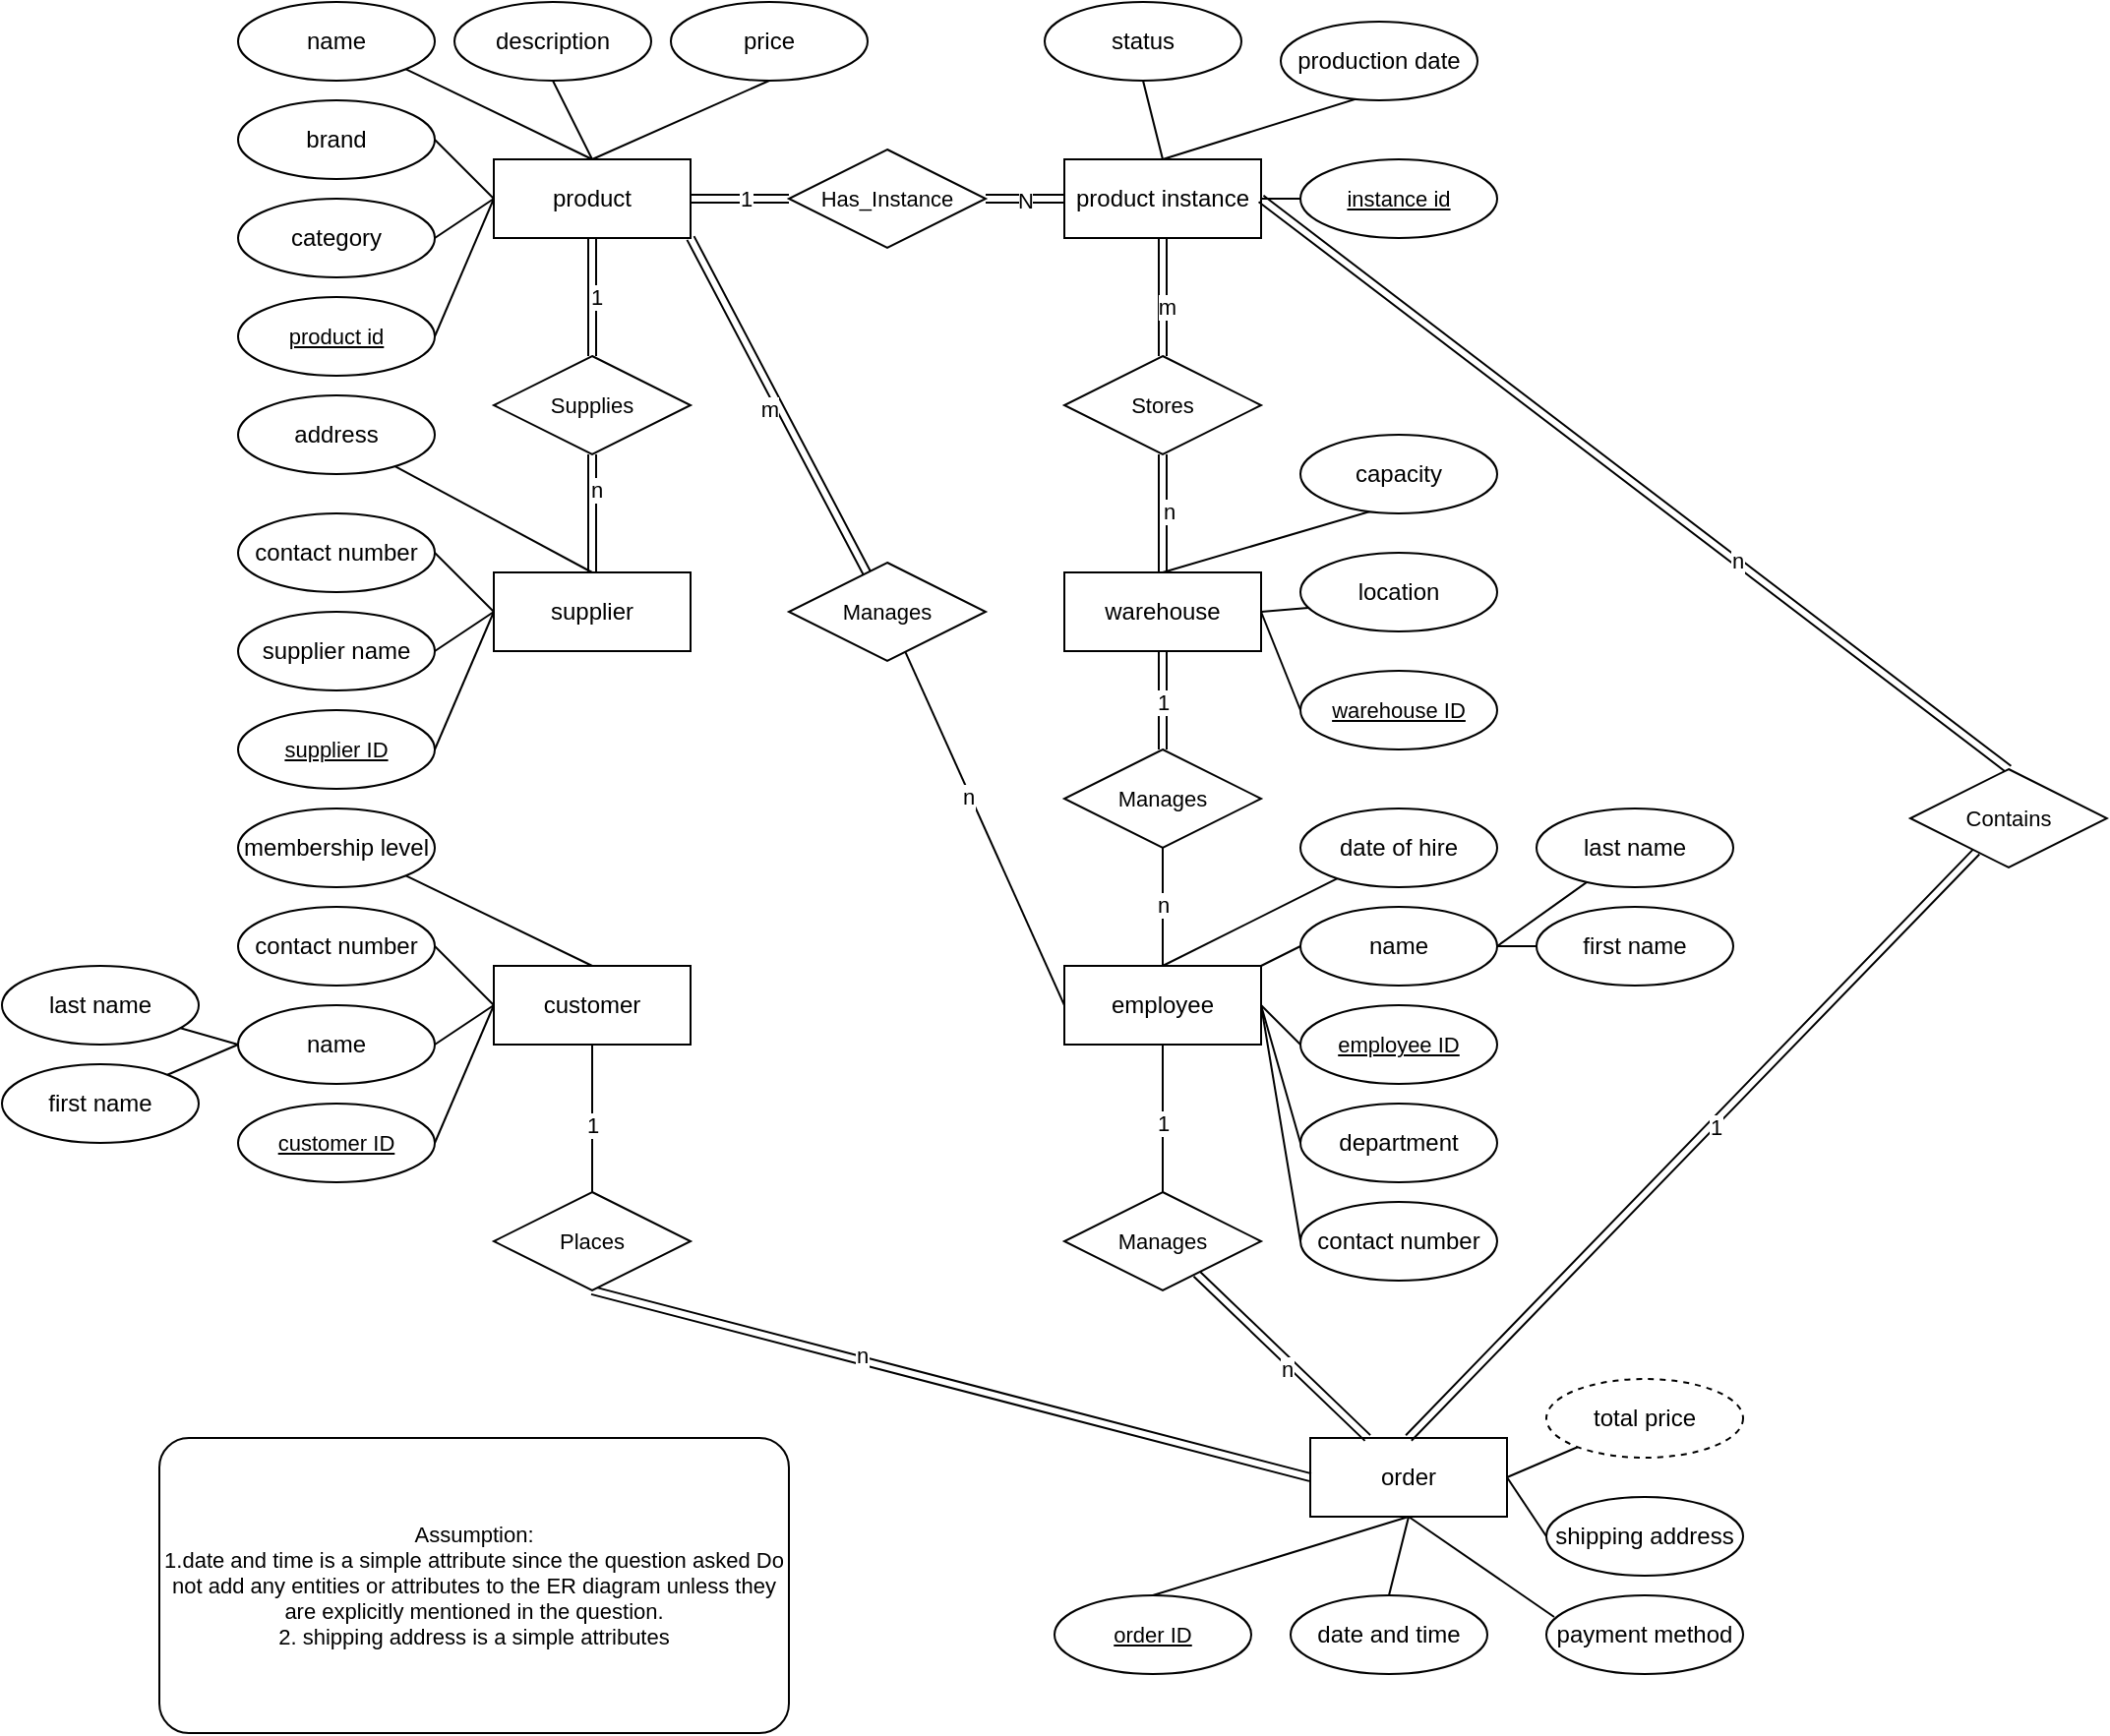 <mxfile version="24.4.13" type="github">
  <diagram id="R2lEEEUBdFMjLlhIrx00" name="Page-1">
    <mxGraphModel dx="1687" dy="962" grid="1" gridSize="10" guides="1" tooltips="1" connect="1" arrows="1" fold="1" page="1" pageScale="1" pageWidth="850" pageHeight="1100" math="0" shadow="0" extFonts="Permanent Marker^https://fonts.googleapis.com/css?family=Permanent+Marker">
      <root>
        <mxCell id="0" />
        <mxCell id="1" parent="0" />
        <mxCell id="vBF5v3Q-Qyy129h_z25D-1" value="product" style="whiteSpace=wrap;html=1;align=center;" vertex="1" parent="1">
          <mxGeometry x="530" y="120" width="100" height="40" as="geometry" />
        </mxCell>
        <mxCell id="vBF5v3Q-Qyy129h_z25D-10" style="rounded=0;orthogonalLoop=1;jettySize=auto;html=1;exitX=1;exitY=1;exitDx=0;exitDy=0;entryX=0.5;entryY=0;entryDx=0;entryDy=0;strokeColor=default;align=center;verticalAlign=middle;fontFamily=Helvetica;fontSize=11;fontColor=default;labelBackgroundColor=default;endArrow=none;endFill=0;jumpStyle=none;" edge="1" parent="1" source="vBF5v3Q-Qyy129h_z25D-2" target="vBF5v3Q-Qyy129h_z25D-1">
          <mxGeometry relative="1" as="geometry" />
        </mxCell>
        <mxCell id="vBF5v3Q-Qyy129h_z25D-2" value="name" style="ellipse;whiteSpace=wrap;html=1;align=center;" vertex="1" parent="1">
          <mxGeometry x="400" y="40" width="100" height="40" as="geometry" />
        </mxCell>
        <mxCell id="vBF5v3Q-Qyy129h_z25D-11" style="edgeStyle=none;rounded=0;jumpStyle=none;orthogonalLoop=1;jettySize=auto;html=1;exitX=0.5;exitY=1;exitDx=0;exitDy=0;entryX=0.5;entryY=0;entryDx=0;entryDy=0;strokeColor=default;align=center;verticalAlign=middle;fontFamily=Helvetica;fontSize=11;fontColor=default;labelBackgroundColor=default;endArrow=none;endFill=0;" edge="1" parent="1" source="vBF5v3Q-Qyy129h_z25D-3" target="vBF5v3Q-Qyy129h_z25D-1">
          <mxGeometry relative="1" as="geometry" />
        </mxCell>
        <mxCell id="vBF5v3Q-Qyy129h_z25D-3" value="description" style="ellipse;whiteSpace=wrap;html=1;align=center;" vertex="1" parent="1">
          <mxGeometry x="510" y="40" width="100" height="40" as="geometry" />
        </mxCell>
        <mxCell id="vBF5v3Q-Qyy129h_z25D-12" style="edgeStyle=none;rounded=0;jumpStyle=none;orthogonalLoop=1;jettySize=auto;html=1;exitX=0.5;exitY=1;exitDx=0;exitDy=0;strokeColor=default;align=center;verticalAlign=middle;fontFamily=Helvetica;fontSize=11;fontColor=default;labelBackgroundColor=default;endArrow=none;endFill=0;" edge="1" parent="1" source="vBF5v3Q-Qyy129h_z25D-4">
          <mxGeometry relative="1" as="geometry">
            <mxPoint x="580" y="120" as="targetPoint" />
          </mxGeometry>
        </mxCell>
        <mxCell id="vBF5v3Q-Qyy129h_z25D-4" value="price" style="ellipse;whiteSpace=wrap;html=1;align=center;" vertex="1" parent="1">
          <mxGeometry x="620" y="40" width="100" height="40" as="geometry" />
        </mxCell>
        <mxCell id="vBF5v3Q-Qyy129h_z25D-13" style="edgeStyle=none;rounded=0;jumpStyle=none;orthogonalLoop=1;jettySize=auto;html=1;exitX=1;exitY=0.5;exitDx=0;exitDy=0;entryX=0;entryY=0.5;entryDx=0;entryDy=0;strokeColor=default;align=center;verticalAlign=middle;fontFamily=Helvetica;fontSize=11;fontColor=default;labelBackgroundColor=default;endArrow=none;endFill=0;" edge="1" parent="1" source="vBF5v3Q-Qyy129h_z25D-5" target="vBF5v3Q-Qyy129h_z25D-1">
          <mxGeometry relative="1" as="geometry" />
        </mxCell>
        <mxCell id="vBF5v3Q-Qyy129h_z25D-5" value="brand" style="ellipse;whiteSpace=wrap;html=1;align=center;" vertex="1" parent="1">
          <mxGeometry x="400" y="90" width="100" height="40" as="geometry" />
        </mxCell>
        <mxCell id="vBF5v3Q-Qyy129h_z25D-14" style="edgeStyle=none;rounded=0;jumpStyle=none;orthogonalLoop=1;jettySize=auto;html=1;exitX=1;exitY=0.5;exitDx=0;exitDy=0;strokeColor=default;align=center;verticalAlign=middle;fontFamily=Helvetica;fontSize=11;fontColor=default;labelBackgroundColor=default;endArrow=none;endFill=0;" edge="1" parent="1" source="vBF5v3Q-Qyy129h_z25D-6">
          <mxGeometry relative="1" as="geometry">
            <mxPoint x="530" y="140" as="targetPoint" />
          </mxGeometry>
        </mxCell>
        <mxCell id="vBF5v3Q-Qyy129h_z25D-6" value="category" style="ellipse;whiteSpace=wrap;html=1;align=center;" vertex="1" parent="1">
          <mxGeometry x="400" y="140" width="100" height="40" as="geometry" />
        </mxCell>
        <mxCell id="vBF5v3Q-Qyy129h_z25D-15" style="edgeStyle=none;rounded=0;jumpStyle=none;orthogonalLoop=1;jettySize=auto;html=1;exitX=1;exitY=0.5;exitDx=0;exitDy=0;strokeColor=default;align=center;verticalAlign=middle;fontFamily=Helvetica;fontSize=11;fontColor=default;labelBackgroundColor=default;endArrow=none;endFill=0;" edge="1" parent="1" source="vBF5v3Q-Qyy129h_z25D-9">
          <mxGeometry relative="1" as="geometry">
            <mxPoint x="530" y="140" as="targetPoint" />
          </mxGeometry>
        </mxCell>
        <mxCell id="vBF5v3Q-Qyy129h_z25D-9" value="product id" style="ellipse;whiteSpace=wrap;html=1;align=center;fontStyle=4;fontFamily=Helvetica;fontSize=11;fontColor=default;labelBackgroundColor=default;" vertex="1" parent="1">
          <mxGeometry x="400" y="190" width="100" height="40" as="geometry" />
        </mxCell>
        <mxCell id="vBF5v3Q-Qyy129h_z25D-16" value="product instance" style="whiteSpace=wrap;html=1;align=center;" vertex="1" parent="1">
          <mxGeometry x="820" y="120" width="100" height="40" as="geometry" />
        </mxCell>
        <mxCell id="vBF5v3Q-Qyy129h_z25D-23" style="edgeStyle=none;rounded=0;jumpStyle=none;orthogonalLoop=1;jettySize=auto;html=1;exitX=0.5;exitY=1;exitDx=0;exitDy=0;entryX=0.5;entryY=0;entryDx=0;entryDy=0;strokeColor=default;align=center;verticalAlign=middle;fontFamily=Helvetica;fontSize=11;fontColor=default;labelBackgroundColor=default;endArrow=none;endFill=0;" edge="1" parent="1" source="vBF5v3Q-Qyy129h_z25D-24" target="vBF5v3Q-Qyy129h_z25D-16">
          <mxGeometry relative="1" as="geometry" />
        </mxCell>
        <mxCell id="vBF5v3Q-Qyy129h_z25D-24" value="status" style="ellipse;whiteSpace=wrap;html=1;align=center;" vertex="1" parent="1">
          <mxGeometry x="810" y="40" width="100" height="40" as="geometry" />
        </mxCell>
        <mxCell id="vBF5v3Q-Qyy129h_z25D-25" style="edgeStyle=none;rounded=0;jumpStyle=none;orthogonalLoop=1;jettySize=auto;html=1;exitX=1;exitY=0.5;exitDx=0;exitDy=0;strokeColor=default;align=center;verticalAlign=middle;fontFamily=Helvetica;fontSize=11;fontColor=default;labelBackgroundColor=default;endArrow=none;endFill=0;entryX=0.5;entryY=0;entryDx=0;entryDy=0;" edge="1" parent="1" source="vBF5v3Q-Qyy129h_z25D-26" target="vBF5v3Q-Qyy129h_z25D-16">
          <mxGeometry relative="1" as="geometry">
            <mxPoint x="790" y="100" as="targetPoint" />
          </mxGeometry>
        </mxCell>
        <mxCell id="vBF5v3Q-Qyy129h_z25D-26" value="production date" style="ellipse;whiteSpace=wrap;html=1;align=center;" vertex="1" parent="1">
          <mxGeometry x="930" y="50" width="100" height="40" as="geometry" />
        </mxCell>
        <mxCell id="vBF5v3Q-Qyy129h_z25D-27" style="edgeStyle=none;rounded=0;jumpStyle=none;orthogonalLoop=1;jettySize=auto;html=1;exitX=0;exitY=0.5;exitDx=0;exitDy=0;strokeColor=default;align=center;verticalAlign=middle;fontFamily=Helvetica;fontSize=11;fontColor=default;labelBackgroundColor=default;endArrow=none;endFill=0;entryX=1;entryY=0.5;entryDx=0;entryDy=0;" edge="1" parent="1" source="vBF5v3Q-Qyy129h_z25D-28" target="vBF5v3Q-Qyy129h_z25D-16">
          <mxGeometry relative="1" as="geometry">
            <mxPoint x="840" y="220" as="targetPoint" />
          </mxGeometry>
        </mxCell>
        <mxCell id="vBF5v3Q-Qyy129h_z25D-28" value="instance id" style="ellipse;whiteSpace=wrap;html=1;align=center;fontStyle=4;fontFamily=Helvetica;fontSize=11;fontColor=default;labelBackgroundColor=default;" vertex="1" parent="1">
          <mxGeometry x="940" y="120" width="100" height="40" as="geometry" />
        </mxCell>
        <mxCell id="vBF5v3Q-Qyy129h_z25D-29" value="warehouse" style="whiteSpace=wrap;html=1;align=center;" vertex="1" parent="1">
          <mxGeometry x="820" y="330" width="100" height="40" as="geometry" />
        </mxCell>
        <mxCell id="vBF5v3Q-Qyy129h_z25D-30" style="edgeStyle=none;rounded=0;jumpStyle=none;orthogonalLoop=1;jettySize=auto;html=1;exitX=1;exitY=0.5;exitDx=0;exitDy=0;entryX=0.5;entryY=0;entryDx=0;entryDy=0;strokeColor=default;align=center;verticalAlign=middle;fontFamily=Helvetica;fontSize=11;fontColor=default;labelBackgroundColor=default;endArrow=none;endFill=0;" edge="1" parent="1" source="vBF5v3Q-Qyy129h_z25D-31" target="vBF5v3Q-Qyy129h_z25D-29">
          <mxGeometry relative="1" as="geometry" />
        </mxCell>
        <mxCell id="vBF5v3Q-Qyy129h_z25D-31" value="capacity" style="ellipse;whiteSpace=wrap;html=1;align=center;" vertex="1" parent="1">
          <mxGeometry x="940" y="260" width="100" height="40" as="geometry" />
        </mxCell>
        <mxCell id="vBF5v3Q-Qyy129h_z25D-32" style="edgeStyle=none;rounded=0;jumpStyle=none;orthogonalLoop=1;jettySize=auto;html=1;exitX=1;exitY=0.5;exitDx=0;exitDy=0;strokeColor=default;align=center;verticalAlign=middle;fontFamily=Helvetica;fontSize=11;fontColor=default;labelBackgroundColor=default;endArrow=none;endFill=0;entryX=1;entryY=0.5;entryDx=0;entryDy=0;" edge="1" parent="1" source="vBF5v3Q-Qyy129h_z25D-33" target="vBF5v3Q-Qyy129h_z25D-29">
          <mxGeometry relative="1" as="geometry">
            <mxPoint x="820" y="330" as="targetPoint" />
          </mxGeometry>
        </mxCell>
        <mxCell id="vBF5v3Q-Qyy129h_z25D-33" value="location" style="ellipse;whiteSpace=wrap;html=1;align=center;" vertex="1" parent="1">
          <mxGeometry x="940" y="320" width="100" height="40" as="geometry" />
        </mxCell>
        <mxCell id="vBF5v3Q-Qyy129h_z25D-34" style="edgeStyle=none;rounded=0;jumpStyle=none;orthogonalLoop=1;jettySize=auto;html=1;exitX=0;exitY=0.5;exitDx=0;exitDy=0;strokeColor=default;align=center;verticalAlign=middle;fontFamily=Helvetica;fontSize=11;fontColor=default;labelBackgroundColor=default;endArrow=none;endFill=0;entryX=1;entryY=0.5;entryDx=0;entryDy=0;" edge="1" parent="1" source="vBF5v3Q-Qyy129h_z25D-35" target="vBF5v3Q-Qyy129h_z25D-29">
          <mxGeometry relative="1" as="geometry">
            <mxPoint x="820" y="330" as="targetPoint" />
          </mxGeometry>
        </mxCell>
        <mxCell id="vBF5v3Q-Qyy129h_z25D-35" value="warehouse ID" style="ellipse;whiteSpace=wrap;html=1;align=center;fontStyle=4;fontFamily=Helvetica;fontSize=11;fontColor=default;labelBackgroundColor=default;" vertex="1" parent="1">
          <mxGeometry x="940" y="380" width="100" height="40" as="geometry" />
        </mxCell>
        <mxCell id="vBF5v3Q-Qyy129h_z25D-36" value="supplier" style="whiteSpace=wrap;html=1;align=center;" vertex="1" parent="1">
          <mxGeometry x="530" y="330" width="100" height="40" as="geometry" />
        </mxCell>
        <mxCell id="vBF5v3Q-Qyy129h_z25D-37" style="edgeStyle=none;rounded=0;jumpStyle=none;orthogonalLoop=1;jettySize=auto;html=1;exitX=1;exitY=0.5;exitDx=0;exitDy=0;entryX=0;entryY=0.5;entryDx=0;entryDy=0;strokeColor=default;align=center;verticalAlign=middle;fontFamily=Helvetica;fontSize=11;fontColor=default;labelBackgroundColor=default;endArrow=none;endFill=0;" edge="1" parent="1" source="vBF5v3Q-Qyy129h_z25D-38" target="vBF5v3Q-Qyy129h_z25D-36">
          <mxGeometry relative="1" as="geometry" />
        </mxCell>
        <mxCell id="vBF5v3Q-Qyy129h_z25D-38" value="contact number" style="ellipse;whiteSpace=wrap;html=1;align=center;" vertex="1" parent="1">
          <mxGeometry x="400" y="300" width="100" height="40" as="geometry" />
        </mxCell>
        <mxCell id="vBF5v3Q-Qyy129h_z25D-39" style="edgeStyle=none;rounded=0;jumpStyle=none;orthogonalLoop=1;jettySize=auto;html=1;exitX=1;exitY=0.5;exitDx=0;exitDy=0;strokeColor=default;align=center;verticalAlign=middle;fontFamily=Helvetica;fontSize=11;fontColor=default;labelBackgroundColor=default;endArrow=none;endFill=0;" edge="1" parent="1" source="vBF5v3Q-Qyy129h_z25D-40">
          <mxGeometry relative="1" as="geometry">
            <mxPoint x="530" y="350" as="targetPoint" />
          </mxGeometry>
        </mxCell>
        <mxCell id="vBF5v3Q-Qyy129h_z25D-40" value="supplier name" style="ellipse;whiteSpace=wrap;html=1;align=center;" vertex="1" parent="1">
          <mxGeometry x="400" y="350" width="100" height="40" as="geometry" />
        </mxCell>
        <mxCell id="vBF5v3Q-Qyy129h_z25D-41" style="edgeStyle=none;rounded=0;jumpStyle=none;orthogonalLoop=1;jettySize=auto;html=1;exitX=1;exitY=0.5;exitDx=0;exitDy=0;strokeColor=default;align=center;verticalAlign=middle;fontFamily=Helvetica;fontSize=11;fontColor=default;labelBackgroundColor=default;endArrow=none;endFill=0;" edge="1" parent="1" source="vBF5v3Q-Qyy129h_z25D-42">
          <mxGeometry relative="1" as="geometry">
            <mxPoint x="530" y="350" as="targetPoint" />
          </mxGeometry>
        </mxCell>
        <mxCell id="vBF5v3Q-Qyy129h_z25D-42" value="supplier ID" style="ellipse;whiteSpace=wrap;html=1;align=center;fontStyle=4;fontFamily=Helvetica;fontSize=11;fontColor=default;labelBackgroundColor=default;" vertex="1" parent="1">
          <mxGeometry x="400" y="400" width="100" height="40" as="geometry" />
        </mxCell>
        <mxCell id="vBF5v3Q-Qyy129h_z25D-45" style="edgeStyle=none;rounded=0;jumpStyle=none;orthogonalLoop=1;jettySize=auto;html=1;strokeColor=default;align=center;verticalAlign=middle;fontFamily=Helvetica;fontSize=11;fontColor=default;labelBackgroundColor=default;endArrow=none;endFill=0;entryX=0.5;entryY=0;entryDx=0;entryDy=0;" edge="1" parent="1" source="vBF5v3Q-Qyy129h_z25D-43" target="vBF5v3Q-Qyy129h_z25D-36">
          <mxGeometry relative="1" as="geometry">
            <mxPoint x="570" y="320" as="targetPoint" />
          </mxGeometry>
        </mxCell>
        <mxCell id="vBF5v3Q-Qyy129h_z25D-43" value="address" style="ellipse;whiteSpace=wrap;html=1;align=center;" vertex="1" parent="1">
          <mxGeometry x="400" y="240" width="100" height="40" as="geometry" />
        </mxCell>
        <mxCell id="vBF5v3Q-Qyy129h_z25D-46" value="customer" style="whiteSpace=wrap;html=1;align=center;" vertex="1" parent="1">
          <mxGeometry x="530" y="530" width="100" height="40" as="geometry" />
        </mxCell>
        <mxCell id="vBF5v3Q-Qyy129h_z25D-47" style="rounded=0;orthogonalLoop=1;jettySize=auto;html=1;exitX=1;exitY=1;exitDx=0;exitDy=0;entryX=0.5;entryY=0;entryDx=0;entryDy=0;strokeColor=default;align=center;verticalAlign=middle;fontFamily=Helvetica;fontSize=11;fontColor=default;labelBackgroundColor=default;endArrow=none;endFill=0;jumpStyle=none;" edge="1" source="vBF5v3Q-Qyy129h_z25D-48" target="vBF5v3Q-Qyy129h_z25D-46" parent="1">
          <mxGeometry relative="1" as="geometry" />
        </mxCell>
        <mxCell id="vBF5v3Q-Qyy129h_z25D-48" value="membership level" style="ellipse;whiteSpace=wrap;html=1;align=center;" vertex="1" parent="1">
          <mxGeometry x="400" y="450" width="100" height="40" as="geometry" />
        </mxCell>
        <mxCell id="vBF5v3Q-Qyy129h_z25D-53" style="edgeStyle=none;rounded=0;jumpStyle=none;orthogonalLoop=1;jettySize=auto;html=1;exitX=1;exitY=0.5;exitDx=0;exitDy=0;entryX=0;entryY=0.5;entryDx=0;entryDy=0;strokeColor=default;align=center;verticalAlign=middle;fontFamily=Helvetica;fontSize=11;fontColor=default;labelBackgroundColor=default;endArrow=none;endFill=0;" edge="1" source="vBF5v3Q-Qyy129h_z25D-54" target="vBF5v3Q-Qyy129h_z25D-46" parent="1">
          <mxGeometry relative="1" as="geometry" />
        </mxCell>
        <mxCell id="vBF5v3Q-Qyy129h_z25D-54" value="contact number" style="ellipse;whiteSpace=wrap;html=1;align=center;" vertex="1" parent="1">
          <mxGeometry x="400" y="500" width="100" height="40" as="geometry" />
        </mxCell>
        <mxCell id="vBF5v3Q-Qyy129h_z25D-55" style="edgeStyle=none;rounded=0;jumpStyle=none;orthogonalLoop=1;jettySize=auto;html=1;exitX=1;exitY=0.5;exitDx=0;exitDy=0;strokeColor=default;align=center;verticalAlign=middle;fontFamily=Helvetica;fontSize=11;fontColor=default;labelBackgroundColor=default;endArrow=none;endFill=0;" edge="1" source="vBF5v3Q-Qyy129h_z25D-56" parent="1">
          <mxGeometry relative="1" as="geometry">
            <mxPoint x="530" y="550" as="targetPoint" />
          </mxGeometry>
        </mxCell>
        <mxCell id="vBF5v3Q-Qyy129h_z25D-56" value="name" style="ellipse;whiteSpace=wrap;html=1;align=center;" vertex="1" parent="1">
          <mxGeometry x="400" y="550" width="100" height="40" as="geometry" />
        </mxCell>
        <mxCell id="vBF5v3Q-Qyy129h_z25D-57" style="edgeStyle=none;rounded=0;jumpStyle=none;orthogonalLoop=1;jettySize=auto;html=1;exitX=1;exitY=0.5;exitDx=0;exitDy=0;strokeColor=default;align=center;verticalAlign=middle;fontFamily=Helvetica;fontSize=11;fontColor=default;labelBackgroundColor=default;endArrow=none;endFill=0;" edge="1" source="vBF5v3Q-Qyy129h_z25D-58" parent="1">
          <mxGeometry relative="1" as="geometry">
            <mxPoint x="530" y="550" as="targetPoint" />
          </mxGeometry>
        </mxCell>
        <mxCell id="vBF5v3Q-Qyy129h_z25D-58" value="customer ID" style="ellipse;whiteSpace=wrap;html=1;align=center;fontStyle=4;fontFamily=Helvetica;fontSize=11;fontColor=default;labelBackgroundColor=default;" vertex="1" parent="1">
          <mxGeometry x="400" y="600" width="100" height="40" as="geometry" />
        </mxCell>
        <mxCell id="vBF5v3Q-Qyy129h_z25D-59" value="order" style="whiteSpace=wrap;html=1;align=center;" vertex="1" parent="1">
          <mxGeometry x="945" y="770" width="100" height="40" as="geometry" />
        </mxCell>
        <mxCell id="vBF5v3Q-Qyy129h_z25D-60" style="rounded=0;orthogonalLoop=1;jettySize=auto;html=1;exitX=0;exitY=0.5;exitDx=0;exitDy=0;strokeColor=default;align=center;verticalAlign=middle;fontFamily=Helvetica;fontSize=11;fontColor=default;labelBackgroundColor=default;endArrow=none;endFill=0;jumpStyle=none;entryX=1;entryY=0.5;entryDx=0;entryDy=0;" edge="1" parent="1" source="vBF5v3Q-Qyy129h_z25D-61" target="vBF5v3Q-Qyy129h_z25D-59">
          <mxGeometry relative="1" as="geometry">
            <mxPoint x="1155" y="720" as="targetPoint" />
          </mxGeometry>
        </mxCell>
        <mxCell id="vBF5v3Q-Qyy129h_z25D-61" value="shipping address" style="ellipse;whiteSpace=wrap;html=1;align=center;" vertex="1" parent="1">
          <mxGeometry x="1065" y="800" width="100" height="40" as="geometry" />
        </mxCell>
        <mxCell id="vBF5v3Q-Qyy129h_z25D-62" style="edgeStyle=none;rounded=0;jumpStyle=none;orthogonalLoop=1;jettySize=auto;html=1;exitX=0.04;exitY=0.275;exitDx=0;exitDy=0;entryX=0.5;entryY=1;entryDx=0;entryDy=0;strokeColor=default;align=center;verticalAlign=middle;fontFamily=Helvetica;fontSize=11;fontColor=default;labelBackgroundColor=default;endArrow=none;endFill=0;exitPerimeter=0;" edge="1" parent="1" source="vBF5v3Q-Qyy129h_z25D-63" target="vBF5v3Q-Qyy129h_z25D-59">
          <mxGeometry relative="1" as="geometry" />
        </mxCell>
        <mxCell id="vBF5v3Q-Qyy129h_z25D-63" value="payment method" style="ellipse;whiteSpace=wrap;html=1;align=center;" vertex="1" parent="1">
          <mxGeometry x="1065" y="850" width="100" height="40" as="geometry" />
        </mxCell>
        <mxCell id="vBF5v3Q-Qyy129h_z25D-64" style="edgeStyle=none;rounded=0;jumpStyle=none;orthogonalLoop=1;jettySize=auto;html=1;exitX=0.5;exitY=0;exitDx=0;exitDy=0;strokeColor=default;align=center;verticalAlign=middle;fontFamily=Helvetica;fontSize=11;fontColor=default;labelBackgroundColor=default;endArrow=none;endFill=0;entryX=0.5;entryY=1;entryDx=0;entryDy=0;" edge="1" parent="1" source="vBF5v3Q-Qyy129h_z25D-65" target="vBF5v3Q-Qyy129h_z25D-59">
          <mxGeometry relative="1" as="geometry">
            <mxPoint x="1055" y="780" as="targetPoint" />
          </mxGeometry>
        </mxCell>
        <mxCell id="vBF5v3Q-Qyy129h_z25D-65" value="date and time" style="ellipse;whiteSpace=wrap;html=1;align=center;" vertex="1" parent="1">
          <mxGeometry x="935" y="850" width="100" height="40" as="geometry" />
        </mxCell>
        <mxCell id="vBF5v3Q-Qyy129h_z25D-66" style="edgeStyle=none;rounded=0;jumpStyle=none;orthogonalLoop=1;jettySize=auto;html=1;exitX=0.5;exitY=0;exitDx=0;exitDy=0;strokeColor=default;align=center;verticalAlign=middle;fontFamily=Helvetica;fontSize=11;fontColor=default;labelBackgroundColor=default;endArrow=none;endFill=0;entryX=0.5;entryY=1;entryDx=0;entryDy=0;" edge="1" parent="1" source="vBF5v3Q-Qyy129h_z25D-67" target="vBF5v3Q-Qyy129h_z25D-59">
          <mxGeometry relative="1" as="geometry">
            <mxPoint x="1105" y="800" as="targetPoint" />
          </mxGeometry>
        </mxCell>
        <mxCell id="vBF5v3Q-Qyy129h_z25D-67" value="order ID" style="ellipse;whiteSpace=wrap;html=1;align=center;fontStyle=4;fontFamily=Helvetica;fontSize=11;fontColor=default;labelBackgroundColor=default;" vertex="1" parent="1">
          <mxGeometry x="815" y="850" width="100" height="40" as="geometry" />
        </mxCell>
        <mxCell id="vBF5v3Q-Qyy129h_z25D-70" style="edgeStyle=none;rounded=0;jumpStyle=none;orthogonalLoop=1;jettySize=auto;html=1;entryX=0;entryY=0.5;entryDx=0;entryDy=0;strokeColor=default;align=center;verticalAlign=middle;fontFamily=Helvetica;fontSize=11;fontColor=default;labelBackgroundColor=default;endArrow=none;endFill=0;" edge="1" parent="1" source="vBF5v3Q-Qyy129h_z25D-68" target="vBF5v3Q-Qyy129h_z25D-56">
          <mxGeometry relative="1" as="geometry" />
        </mxCell>
        <mxCell id="vBF5v3Q-Qyy129h_z25D-68" value="last name" style="ellipse;whiteSpace=wrap;html=1;align=center;" vertex="1" parent="1">
          <mxGeometry x="280" y="530" width="100" height="40" as="geometry" />
        </mxCell>
        <mxCell id="vBF5v3Q-Qyy129h_z25D-71" style="edgeStyle=none;rounded=0;jumpStyle=none;orthogonalLoop=1;jettySize=auto;html=1;entryX=0;entryY=0.5;entryDx=0;entryDy=0;strokeColor=default;align=center;verticalAlign=middle;fontFamily=Helvetica;fontSize=11;fontColor=default;labelBackgroundColor=default;endArrow=none;endFill=0;" edge="1" parent="1" source="vBF5v3Q-Qyy129h_z25D-69" target="vBF5v3Q-Qyy129h_z25D-56">
          <mxGeometry relative="1" as="geometry" />
        </mxCell>
        <mxCell id="vBF5v3Q-Qyy129h_z25D-69" value="first name" style="ellipse;whiteSpace=wrap;html=1;align=center;" vertex="1" parent="1">
          <mxGeometry x="280" y="580" width="100" height="40" as="geometry" />
        </mxCell>
        <mxCell id="vBF5v3Q-Qyy129h_z25D-73" style="edgeStyle=none;rounded=0;jumpStyle=none;orthogonalLoop=1;jettySize=auto;html=1;strokeColor=default;align=center;verticalAlign=middle;fontFamily=Helvetica;fontSize=11;fontColor=default;labelBackgroundColor=default;endArrow=none;endFill=0;entryX=1;entryY=0.5;entryDx=0;entryDy=0;" edge="1" parent="1" source="vBF5v3Q-Qyy129h_z25D-72" target="vBF5v3Q-Qyy129h_z25D-59">
          <mxGeometry relative="1" as="geometry" />
        </mxCell>
        <mxCell id="vBF5v3Q-Qyy129h_z25D-72" value="total price" style="ellipse;whiteSpace=wrap;html=1;align=center;dashed=1;" vertex="1" parent="1">
          <mxGeometry x="1065" y="740" width="100" height="40" as="geometry" />
        </mxCell>
        <mxCell id="vBF5v3Q-Qyy129h_z25D-74" value="employee" style="whiteSpace=wrap;html=1;align=center;" vertex="1" parent="1">
          <mxGeometry x="820" y="530" width="100" height="40" as="geometry" />
        </mxCell>
        <mxCell id="vBF5v3Q-Qyy129h_z25D-75" style="rounded=0;orthogonalLoop=1;jettySize=auto;html=1;exitX=0;exitY=0.5;exitDx=0;exitDy=0;entryX=1;entryY=0.5;entryDx=0;entryDy=0;strokeColor=default;align=center;verticalAlign=middle;fontFamily=Helvetica;fontSize=11;fontColor=default;labelBackgroundColor=default;endArrow=none;endFill=0;jumpStyle=none;" edge="1" parent="1" source="vBF5v3Q-Qyy129h_z25D-82" target="vBF5v3Q-Qyy129h_z25D-74">
          <mxGeometry relative="1" as="geometry">
            <mxPoint x="1025.355" y="604.142" as="sourcePoint" />
          </mxGeometry>
        </mxCell>
        <mxCell id="vBF5v3Q-Qyy129h_z25D-76" value="contact number" style="ellipse;whiteSpace=wrap;html=1;align=center;" vertex="1" parent="1">
          <mxGeometry x="940" y="650" width="100" height="40" as="geometry" />
        </mxCell>
        <mxCell id="vBF5v3Q-Qyy129h_z25D-77" style="edgeStyle=none;rounded=0;jumpStyle=none;orthogonalLoop=1;jettySize=auto;html=1;exitX=0;exitY=0.5;exitDx=0;exitDy=0;entryX=1;entryY=0.5;entryDx=0;entryDy=0;strokeColor=default;align=center;verticalAlign=middle;fontFamily=Helvetica;fontSize=11;fontColor=default;labelBackgroundColor=default;endArrow=none;endFill=0;" edge="1" parent="1" source="vBF5v3Q-Qyy129h_z25D-78" target="vBF5v3Q-Qyy129h_z25D-74">
          <mxGeometry relative="1" as="geometry" />
        </mxCell>
        <mxCell id="vBF5v3Q-Qyy129h_z25D-78" value="department" style="ellipse;whiteSpace=wrap;html=1;align=center;" vertex="1" parent="1">
          <mxGeometry x="940" y="600" width="100" height="40" as="geometry" />
        </mxCell>
        <mxCell id="vBF5v3Q-Qyy129h_z25D-79" style="edgeStyle=none;rounded=0;jumpStyle=none;orthogonalLoop=1;jettySize=auto;html=1;exitX=0;exitY=0.5;exitDx=0;exitDy=0;strokeColor=default;align=center;verticalAlign=middle;fontFamily=Helvetica;fontSize=11;fontColor=default;labelBackgroundColor=default;endArrow=none;endFill=0;entryX=1;entryY=0;entryDx=0;entryDy=0;" edge="1" parent="1" source="vBF5v3Q-Qyy129h_z25D-80" target="vBF5v3Q-Qyy129h_z25D-74">
          <mxGeometry relative="1" as="geometry">
            <mxPoint x="820" y="640" as="targetPoint" />
            <mxPoint x="1140" y="570" as="sourcePoint" />
          </mxGeometry>
        </mxCell>
        <mxCell id="vBF5v3Q-Qyy129h_z25D-81" style="edgeStyle=none;rounded=0;jumpStyle=none;orthogonalLoop=1;jettySize=auto;html=1;exitX=0;exitY=0.5;exitDx=0;exitDy=0;strokeColor=default;align=center;verticalAlign=middle;fontFamily=Helvetica;fontSize=11;fontColor=default;labelBackgroundColor=default;endArrow=none;endFill=0;entryX=1;entryY=0.5;entryDx=0;entryDy=0;" edge="1" parent="1" source="vBF5v3Q-Qyy129h_z25D-76" target="vBF5v3Q-Qyy129h_z25D-74">
          <mxGeometry relative="1" as="geometry">
            <mxPoint x="820" y="640" as="targetPoint" />
            <mxPoint x="940" y="700" as="sourcePoint" />
          </mxGeometry>
        </mxCell>
        <mxCell id="vBF5v3Q-Qyy129h_z25D-82" value="employee ID" style="ellipse;whiteSpace=wrap;html=1;align=center;fontStyle=4;fontFamily=Helvetica;fontSize=11;fontColor=default;labelBackgroundColor=default;" vertex="1" parent="1">
          <mxGeometry x="940" y="550" width="100" height="40" as="geometry" />
        </mxCell>
        <mxCell id="vBF5v3Q-Qyy129h_z25D-83" style="edgeStyle=none;rounded=0;jumpStyle=none;orthogonalLoop=1;jettySize=auto;html=1;strokeColor=default;align=center;verticalAlign=middle;fontFamily=Helvetica;fontSize=11;fontColor=default;labelBackgroundColor=default;endArrow=none;endFill=0;entryX=0.5;entryY=0;entryDx=0;entryDy=0;" edge="1" parent="1" source="vBF5v3Q-Qyy129h_z25D-84" target="vBF5v3Q-Qyy129h_z25D-74">
          <mxGeometry relative="1" as="geometry" />
        </mxCell>
        <mxCell id="vBF5v3Q-Qyy129h_z25D-84" value="date of hire" style="ellipse;whiteSpace=wrap;html=1;align=center;" vertex="1" parent="1">
          <mxGeometry x="940" y="450" width="100" height="40" as="geometry" />
        </mxCell>
        <mxCell id="vBF5v3Q-Qyy129h_z25D-87" style="edgeStyle=none;rounded=0;jumpStyle=none;orthogonalLoop=1;jettySize=auto;html=1;entryX=1;entryY=0.5;entryDx=0;entryDy=0;strokeColor=default;align=center;verticalAlign=middle;fontFamily=Helvetica;fontSize=11;fontColor=default;labelBackgroundColor=default;endArrow=none;endFill=0;" edge="1" parent="1" source="vBF5v3Q-Qyy129h_z25D-85" target="vBF5v3Q-Qyy129h_z25D-80">
          <mxGeometry relative="1" as="geometry">
            <mxPoint x="1140" y="570" as="targetPoint" />
          </mxGeometry>
        </mxCell>
        <mxCell id="vBF5v3Q-Qyy129h_z25D-85" value="last name" style="ellipse;whiteSpace=wrap;html=1;align=center;" vertex="1" parent="1">
          <mxGeometry x="1060" y="450" width="100" height="40" as="geometry" />
        </mxCell>
        <mxCell id="vBF5v3Q-Qyy129h_z25D-88" style="edgeStyle=none;rounded=0;jumpStyle=none;orthogonalLoop=1;jettySize=auto;html=1;entryX=1;entryY=0.5;entryDx=0;entryDy=0;strokeColor=default;align=center;verticalAlign=middle;fontFamily=Helvetica;fontSize=11;fontColor=default;labelBackgroundColor=default;endArrow=none;endFill=0;" edge="1" parent="1" source="vBF5v3Q-Qyy129h_z25D-86" target="vBF5v3Q-Qyy129h_z25D-80">
          <mxGeometry relative="1" as="geometry">
            <mxPoint x="1140" y="570" as="targetPoint" />
          </mxGeometry>
        </mxCell>
        <mxCell id="vBF5v3Q-Qyy129h_z25D-86" value="first name" style="ellipse;whiteSpace=wrap;html=1;align=center;" vertex="1" parent="1">
          <mxGeometry x="1060" y="500" width="100" height="40" as="geometry" />
        </mxCell>
        <mxCell id="vBF5v3Q-Qyy129h_z25D-92" style="edgeStyle=none;rounded=0;jumpStyle=none;orthogonalLoop=1;jettySize=auto;html=1;entryX=1;entryY=0.5;entryDx=0;entryDy=0;strokeColor=default;align=center;verticalAlign=middle;fontFamily=Helvetica;fontSize=11;fontColor=default;labelBackgroundColor=default;endArrow=none;endFill=0;shape=link;" edge="1" parent="1" source="vBF5v3Q-Qyy129h_z25D-89" target="vBF5v3Q-Qyy129h_z25D-1">
          <mxGeometry relative="1" as="geometry" />
        </mxCell>
        <mxCell id="vBF5v3Q-Qyy129h_z25D-125" value="1" style="edgeLabel;html=1;align=center;verticalAlign=middle;resizable=0;points=[];fontFamily=Helvetica;fontSize=11;fontColor=default;labelBackgroundColor=default;" vertex="1" connectable="0" parent="vBF5v3Q-Qyy129h_z25D-92">
          <mxGeometry x="-0.1" relative="1" as="geometry">
            <mxPoint as="offset" />
          </mxGeometry>
        </mxCell>
        <mxCell id="vBF5v3Q-Qyy129h_z25D-93" style="edgeStyle=none;rounded=0;jumpStyle=none;orthogonalLoop=1;jettySize=auto;html=1;entryX=0;entryY=0.5;entryDx=0;entryDy=0;strokeColor=default;align=center;verticalAlign=middle;fontFamily=Helvetica;fontSize=11;fontColor=default;labelBackgroundColor=default;endArrow=none;endFill=0;shape=link;" edge="1" parent="1" source="vBF5v3Q-Qyy129h_z25D-89" target="vBF5v3Q-Qyy129h_z25D-16">
          <mxGeometry relative="1" as="geometry" />
        </mxCell>
        <mxCell id="vBF5v3Q-Qyy129h_z25D-126" value="N" style="edgeLabel;html=1;align=center;verticalAlign=middle;resizable=0;points=[];fontFamily=Helvetica;fontSize=11;fontColor=default;labelBackgroundColor=default;" vertex="1" connectable="0" parent="vBF5v3Q-Qyy129h_z25D-93">
          <mxGeometry y="-1" relative="1" as="geometry">
            <mxPoint as="offset" />
          </mxGeometry>
        </mxCell>
        <mxCell id="vBF5v3Q-Qyy129h_z25D-89" value="Has_Instance" style="shape=rhombus;perimeter=rhombusPerimeter;whiteSpace=wrap;html=1;align=center;fontFamily=Helvetica;fontSize=11;fontColor=default;labelBackgroundColor=default;" vertex="1" parent="1">
          <mxGeometry x="680" y="115" width="100" height="50" as="geometry" />
        </mxCell>
        <mxCell id="vBF5v3Q-Qyy129h_z25D-112" style="edgeStyle=none;rounded=0;jumpStyle=none;orthogonalLoop=1;jettySize=auto;html=1;entryX=0.5;entryY=0;entryDx=0;entryDy=0;strokeColor=default;align=center;verticalAlign=middle;fontFamily=Helvetica;fontSize=11;fontColor=default;labelBackgroundColor=default;endArrow=none;endFill=0;shape=link;" edge="1" parent="1" source="vBF5v3Q-Qyy129h_z25D-98" target="vBF5v3Q-Qyy129h_z25D-36">
          <mxGeometry relative="1" as="geometry" />
        </mxCell>
        <mxCell id="vBF5v3Q-Qyy129h_z25D-130" value="n" style="edgeLabel;html=1;align=center;verticalAlign=middle;resizable=0;points=[];fontFamily=Helvetica;fontSize=11;fontColor=default;labelBackgroundColor=default;" vertex="1" connectable="0" parent="vBF5v3Q-Qyy129h_z25D-112">
          <mxGeometry x="-0.4" y="2" relative="1" as="geometry">
            <mxPoint as="offset" />
          </mxGeometry>
        </mxCell>
        <mxCell id="vBF5v3Q-Qyy129h_z25D-113" style="edgeStyle=none;rounded=0;jumpStyle=none;orthogonalLoop=1;jettySize=auto;html=1;entryX=0.5;entryY=1;entryDx=0;entryDy=0;strokeColor=default;align=center;verticalAlign=middle;fontFamily=Helvetica;fontSize=11;fontColor=default;labelBackgroundColor=default;endArrow=none;endFill=0;shape=link;" edge="1" parent="1" source="vBF5v3Q-Qyy129h_z25D-98" target="vBF5v3Q-Qyy129h_z25D-1">
          <mxGeometry relative="1" as="geometry" />
        </mxCell>
        <mxCell id="vBF5v3Q-Qyy129h_z25D-129" value="1" style="edgeLabel;html=1;align=center;verticalAlign=middle;resizable=0;points=[];fontFamily=Helvetica;fontSize=11;fontColor=default;labelBackgroundColor=default;" vertex="1" connectable="0" parent="vBF5v3Q-Qyy129h_z25D-113">
          <mxGeometry y="-2" relative="1" as="geometry">
            <mxPoint as="offset" />
          </mxGeometry>
        </mxCell>
        <mxCell id="vBF5v3Q-Qyy129h_z25D-98" value="Supplies" style="shape=rhombus;perimeter=rhombusPerimeter;whiteSpace=wrap;html=1;align=center;fontFamily=Helvetica;fontSize=11;fontColor=default;labelBackgroundColor=default;" vertex="1" parent="1">
          <mxGeometry x="530" y="220" width="100" height="50" as="geometry" />
        </mxCell>
        <mxCell id="vBF5v3Q-Qyy129h_z25D-117" style="edgeStyle=none;rounded=0;jumpStyle=none;orthogonalLoop=1;jettySize=auto;html=1;entryX=0.5;entryY=1;entryDx=0;entryDy=0;strokeColor=default;align=center;verticalAlign=middle;fontFamily=Helvetica;fontSize=11;fontColor=default;labelBackgroundColor=default;endArrow=none;endFill=0;exitX=0.5;exitY=0;exitDx=0;exitDy=0;" edge="1" parent="1" source="vBF5v3Q-Qyy129h_z25D-100" target="vBF5v3Q-Qyy129h_z25D-46">
          <mxGeometry relative="1" as="geometry" />
        </mxCell>
        <mxCell id="vBF5v3Q-Qyy129h_z25D-132" value="1" style="edgeLabel;html=1;align=center;verticalAlign=middle;resizable=0;points=[];fontFamily=Helvetica;fontSize=11;fontColor=default;labelBackgroundColor=default;" vertex="1" connectable="0" parent="vBF5v3Q-Qyy129h_z25D-117">
          <mxGeometry x="-0.093" relative="1" as="geometry">
            <mxPoint as="offset" />
          </mxGeometry>
        </mxCell>
        <mxCell id="vBF5v3Q-Qyy129h_z25D-118" style="edgeStyle=none;rounded=0;jumpStyle=none;orthogonalLoop=1;jettySize=auto;html=1;entryX=0;entryY=0.5;entryDx=0;entryDy=0;strokeColor=default;align=center;verticalAlign=middle;fontFamily=Helvetica;fontSize=11;fontColor=default;labelBackgroundColor=default;endArrow=none;endFill=0;exitX=0.5;exitY=1;exitDx=0;exitDy=0;shape=link;" edge="1" parent="1" source="vBF5v3Q-Qyy129h_z25D-100" target="vBF5v3Q-Qyy129h_z25D-59">
          <mxGeometry relative="1" as="geometry" />
        </mxCell>
        <mxCell id="vBF5v3Q-Qyy129h_z25D-131" value="n" style="edgeLabel;html=1;align=center;verticalAlign=middle;resizable=0;points=[];fontFamily=Helvetica;fontSize=11;fontColor=default;labelBackgroundColor=default;" vertex="1" connectable="0" parent="vBF5v3Q-Qyy129h_z25D-118">
          <mxGeometry x="-0.253" y="3" relative="1" as="geometry">
            <mxPoint as="offset" />
          </mxGeometry>
        </mxCell>
        <mxCell id="vBF5v3Q-Qyy129h_z25D-100" value="Places" style="shape=rhombus;perimeter=rhombusPerimeter;whiteSpace=wrap;html=1;align=center;fontFamily=Helvetica;fontSize=11;fontColor=default;labelBackgroundColor=default;" vertex="1" parent="1">
          <mxGeometry x="530" y="645" width="100" height="50" as="geometry" />
        </mxCell>
        <mxCell id="vBF5v3Q-Qyy129h_z25D-123" style="edgeStyle=none;rounded=0;jumpStyle=none;orthogonalLoop=1;jettySize=auto;html=1;strokeColor=default;align=center;verticalAlign=middle;fontFamily=Helvetica;fontSize=11;fontColor=default;labelBackgroundColor=default;endArrow=none;endFill=0;shape=link;" edge="1" parent="1" source="vBF5v3Q-Qyy129h_z25D-101" target="vBF5v3Q-Qyy129h_z25D-59">
          <mxGeometry relative="1" as="geometry" />
        </mxCell>
        <mxCell id="vBF5v3Q-Qyy129h_z25D-143" value="n" style="edgeLabel;html=1;align=center;verticalAlign=middle;resizable=0;points=[];fontFamily=Helvetica;fontSize=11;fontColor=default;labelBackgroundColor=default;" vertex="1" connectable="0" parent="vBF5v3Q-Qyy129h_z25D-123">
          <mxGeometry x="0.095" y="-3" relative="1" as="geometry">
            <mxPoint as="offset" />
          </mxGeometry>
        </mxCell>
        <mxCell id="vBF5v3Q-Qyy129h_z25D-124" style="edgeStyle=none;rounded=0;jumpStyle=none;orthogonalLoop=1;jettySize=auto;html=1;entryX=0.5;entryY=1;entryDx=0;entryDy=0;strokeColor=default;align=center;verticalAlign=middle;fontFamily=Helvetica;fontSize=11;fontColor=default;labelBackgroundColor=default;endArrow=none;endFill=0;" edge="1" parent="1" source="vBF5v3Q-Qyy129h_z25D-101" target="vBF5v3Q-Qyy129h_z25D-74">
          <mxGeometry relative="1" as="geometry" />
        </mxCell>
        <mxCell id="vBF5v3Q-Qyy129h_z25D-142" value="1" style="edgeLabel;html=1;align=center;verticalAlign=middle;resizable=0;points=[];fontFamily=Helvetica;fontSize=11;fontColor=default;labelBackgroundColor=default;" vertex="1" connectable="0" parent="vBF5v3Q-Qyy129h_z25D-124">
          <mxGeometry x="0.28" relative="1" as="geometry">
            <mxPoint y="13" as="offset" />
          </mxGeometry>
        </mxCell>
        <mxCell id="vBF5v3Q-Qyy129h_z25D-101" value="Manages" style="shape=rhombus;perimeter=rhombusPerimeter;whiteSpace=wrap;html=1;align=center;fontFamily=Helvetica;fontSize=11;fontColor=default;labelBackgroundColor=default;" vertex="1" parent="1">
          <mxGeometry x="820" y="645" width="100" height="50" as="geometry" />
        </mxCell>
        <mxCell id="vBF5v3Q-Qyy129h_z25D-110" style="edgeStyle=none;rounded=0;jumpStyle=none;orthogonalLoop=1;jettySize=auto;html=1;strokeColor=default;align=center;verticalAlign=middle;fontFamily=Helvetica;fontSize=11;fontColor=default;labelBackgroundColor=default;endArrow=none;endFill=0;shape=link;" edge="1" parent="1" source="vBF5v3Q-Qyy129h_z25D-102">
          <mxGeometry relative="1" as="geometry">
            <mxPoint x="870" y="370" as="targetPoint" />
          </mxGeometry>
        </mxCell>
        <mxCell id="vBF5v3Q-Qyy129h_z25D-138" value="1" style="edgeLabel;html=1;align=center;verticalAlign=middle;resizable=0;points=[];fontFamily=Helvetica;fontSize=11;fontColor=default;labelBackgroundColor=default;" vertex="1" connectable="0" parent="vBF5v3Q-Qyy129h_z25D-110">
          <mxGeometry x="-0.04" y="-4" relative="1" as="geometry">
            <mxPoint x="-4" as="offset" />
          </mxGeometry>
        </mxCell>
        <mxCell id="vBF5v3Q-Qyy129h_z25D-111" style="edgeStyle=none;rounded=0;jumpStyle=none;orthogonalLoop=1;jettySize=auto;html=1;entryX=0.5;entryY=0;entryDx=0;entryDy=0;strokeColor=default;align=center;verticalAlign=middle;fontFamily=Helvetica;fontSize=11;fontColor=default;labelBackgroundColor=default;endArrow=none;endFill=0;" edge="1" parent="1" source="vBF5v3Q-Qyy129h_z25D-102" target="vBF5v3Q-Qyy129h_z25D-74">
          <mxGeometry relative="1" as="geometry" />
        </mxCell>
        <mxCell id="vBF5v3Q-Qyy129h_z25D-140" value="n" style="edgeLabel;html=1;align=center;verticalAlign=middle;resizable=0;points=[];fontFamily=Helvetica;fontSize=11;fontColor=default;labelBackgroundColor=default;" vertex="1" connectable="0" parent="vBF5v3Q-Qyy129h_z25D-111">
          <mxGeometry x="-0.033" relative="1" as="geometry">
            <mxPoint as="offset" />
          </mxGeometry>
        </mxCell>
        <mxCell id="vBF5v3Q-Qyy129h_z25D-102" value="Manages" style="shape=rhombus;perimeter=rhombusPerimeter;whiteSpace=wrap;html=1;align=center;fontFamily=Helvetica;fontSize=11;fontColor=default;labelBackgroundColor=default;" vertex="1" parent="1">
          <mxGeometry x="820" y="420" width="100" height="50" as="geometry" />
        </mxCell>
        <mxCell id="vBF5v3Q-Qyy129h_z25D-108" style="edgeStyle=none;rounded=0;jumpStyle=none;orthogonalLoop=1;jettySize=auto;html=1;entryX=0.5;entryY=1;entryDx=0;entryDy=0;strokeColor=default;align=center;verticalAlign=middle;fontFamily=Helvetica;fontSize=11;fontColor=default;labelBackgroundColor=default;endArrow=none;endFill=0;shape=link;" edge="1" parent="1" source="vBF5v3Q-Qyy129h_z25D-105" target="vBF5v3Q-Qyy129h_z25D-16">
          <mxGeometry relative="1" as="geometry" />
        </mxCell>
        <mxCell id="vBF5v3Q-Qyy129h_z25D-127" value="m" style="edgeLabel;html=1;align=center;verticalAlign=middle;resizable=0;points=[];fontFamily=Helvetica;fontSize=11;fontColor=default;labelBackgroundColor=default;" vertex="1" connectable="0" parent="vBF5v3Q-Qyy129h_z25D-108">
          <mxGeometry x="-0.167" y="-2" relative="1" as="geometry">
            <mxPoint as="offset" />
          </mxGeometry>
        </mxCell>
        <mxCell id="vBF5v3Q-Qyy129h_z25D-109" style="edgeStyle=none;rounded=0;jumpStyle=none;orthogonalLoop=1;jettySize=auto;html=1;entryX=0.5;entryY=0;entryDx=0;entryDy=0;strokeColor=default;align=center;verticalAlign=middle;fontFamily=Helvetica;fontSize=11;fontColor=default;labelBackgroundColor=default;endArrow=none;endFill=0;shape=link;" edge="1" parent="1" source="vBF5v3Q-Qyy129h_z25D-105" target="vBF5v3Q-Qyy129h_z25D-29">
          <mxGeometry relative="1" as="geometry" />
        </mxCell>
        <mxCell id="vBF5v3Q-Qyy129h_z25D-128" value="n" style="edgeLabel;html=1;align=center;verticalAlign=middle;resizable=0;points=[];fontFamily=Helvetica;fontSize=11;fontColor=default;labelBackgroundColor=default;" vertex="1" connectable="0" parent="vBF5v3Q-Qyy129h_z25D-109">
          <mxGeometry x="-0.033" y="3" relative="1" as="geometry">
            <mxPoint as="offset" />
          </mxGeometry>
        </mxCell>
        <mxCell id="vBF5v3Q-Qyy129h_z25D-105" value="Stores" style="shape=rhombus;perimeter=rhombusPerimeter;whiteSpace=wrap;html=1;align=center;fontFamily=Helvetica;fontSize=11;fontColor=default;labelBackgroundColor=default;" vertex="1" parent="1">
          <mxGeometry x="820" y="220" width="100" height="50" as="geometry" />
        </mxCell>
        <mxCell id="vBF5v3Q-Qyy129h_z25D-80" value="name" style="ellipse;whiteSpace=wrap;html=1;align=center;" vertex="1" parent="1">
          <mxGeometry x="940" y="500" width="100" height="40" as="geometry" />
        </mxCell>
        <mxCell id="vBF5v3Q-Qyy129h_z25D-115" style="edgeStyle=none;rounded=0;jumpStyle=none;orthogonalLoop=1;jettySize=auto;html=1;entryX=0.5;entryY=0;entryDx=0;entryDy=0;strokeColor=default;align=center;verticalAlign=middle;fontFamily=Helvetica;fontSize=11;fontColor=default;labelBackgroundColor=default;endArrow=none;endFill=0;shape=link;" edge="1" parent="1" source="vBF5v3Q-Qyy129h_z25D-114" target="vBF5v3Q-Qyy129h_z25D-59">
          <mxGeometry relative="1" as="geometry" />
        </mxCell>
        <mxCell id="vBF5v3Q-Qyy129h_z25D-137" value="1" style="edgeLabel;html=1;align=center;verticalAlign=middle;resizable=0;points=[];fontFamily=Helvetica;fontSize=11;fontColor=default;labelBackgroundColor=default;" vertex="1" connectable="0" parent="vBF5v3Q-Qyy129h_z25D-115">
          <mxGeometry x="-0.073" y="1" relative="1" as="geometry">
            <mxPoint y="1" as="offset" />
          </mxGeometry>
        </mxCell>
        <mxCell id="vBF5v3Q-Qyy129h_z25D-116" style="edgeStyle=none;rounded=0;jumpStyle=none;orthogonalLoop=1;jettySize=auto;html=1;strokeColor=default;align=center;verticalAlign=middle;fontFamily=Helvetica;fontSize=11;fontColor=default;labelBackgroundColor=default;endArrow=none;endFill=0;exitX=0.5;exitY=0;exitDx=0;exitDy=0;shape=link;" edge="1" parent="1" source="vBF5v3Q-Qyy129h_z25D-114">
          <mxGeometry relative="1" as="geometry">
            <mxPoint x="920" y="140" as="targetPoint" />
          </mxGeometry>
        </mxCell>
        <mxCell id="vBF5v3Q-Qyy129h_z25D-134" value="n" style="edgeLabel;html=1;align=center;verticalAlign=middle;resizable=0;points=[];fontFamily=Helvetica;fontSize=11;fontColor=default;labelBackgroundColor=default;" vertex="1" connectable="0" parent="vBF5v3Q-Qyy129h_z25D-116">
          <mxGeometry x="-0.269" relative="1" as="geometry">
            <mxPoint as="offset" />
          </mxGeometry>
        </mxCell>
        <mxCell id="vBF5v3Q-Qyy129h_z25D-114" value="Contains" style="shape=rhombus;perimeter=rhombusPerimeter;whiteSpace=wrap;html=1;align=center;fontFamily=Helvetica;fontSize=11;fontColor=default;labelBackgroundColor=default;" vertex="1" parent="1">
          <mxGeometry x="1250" y="430" width="100" height="50" as="geometry" />
        </mxCell>
        <mxCell id="vBF5v3Q-Qyy129h_z25D-121" style="edgeStyle=none;rounded=0;jumpStyle=none;orthogonalLoop=1;jettySize=auto;html=1;entryX=0;entryY=0.5;entryDx=0;entryDy=0;strokeColor=default;align=center;verticalAlign=middle;fontFamily=Helvetica;fontSize=11;fontColor=default;labelBackgroundColor=default;endArrow=none;endFill=0;" edge="1" parent="1" source="vBF5v3Q-Qyy129h_z25D-119" target="vBF5v3Q-Qyy129h_z25D-74">
          <mxGeometry relative="1" as="geometry" />
        </mxCell>
        <mxCell id="vBF5v3Q-Qyy129h_z25D-145" value="n" style="edgeLabel;html=1;align=center;verticalAlign=middle;resizable=0;points=[];fontFamily=Helvetica;fontSize=11;fontColor=default;labelBackgroundColor=default;" vertex="1" connectable="0" parent="vBF5v3Q-Qyy129h_z25D-121">
          <mxGeometry x="-0.186" y="-1" relative="1" as="geometry">
            <mxPoint as="offset" />
          </mxGeometry>
        </mxCell>
        <mxCell id="vBF5v3Q-Qyy129h_z25D-122" style="edgeStyle=none;rounded=0;jumpStyle=none;orthogonalLoop=1;jettySize=auto;html=1;entryX=1;entryY=1;entryDx=0;entryDy=0;strokeColor=default;align=center;verticalAlign=middle;fontFamily=Helvetica;fontSize=11;fontColor=default;labelBackgroundColor=default;endArrow=none;endFill=0;shape=link;" edge="1" parent="1" source="vBF5v3Q-Qyy129h_z25D-119" target="vBF5v3Q-Qyy129h_z25D-1">
          <mxGeometry relative="1" as="geometry" />
        </mxCell>
        <mxCell id="vBF5v3Q-Qyy129h_z25D-144" value="m" style="edgeLabel;html=1;align=center;verticalAlign=middle;resizable=0;points=[];fontFamily=Helvetica;fontSize=11;fontColor=default;labelBackgroundColor=default;" vertex="1" connectable="0" parent="vBF5v3Q-Qyy129h_z25D-122">
          <mxGeometry x="0.015" y="5" relative="1" as="geometry">
            <mxPoint as="offset" />
          </mxGeometry>
        </mxCell>
        <mxCell id="vBF5v3Q-Qyy129h_z25D-119" value="Manages" style="shape=rhombus;perimeter=rhombusPerimeter;whiteSpace=wrap;html=1;align=center;fontFamily=Helvetica;fontSize=11;fontColor=default;labelBackgroundColor=default;" vertex="1" parent="1">
          <mxGeometry x="680" y="325" width="100" height="50" as="geometry" />
        </mxCell>
        <mxCell id="vBF5v3Q-Qyy129h_z25D-146" value="Assumption: &lt;br&gt;1.date and time is a simple attribute since the question asked&amp;nbsp;Do not add any entities or attributes to the ER diagram unless they are explicitly mentioned in the question.&lt;br&gt;2. shipping address is a simple attributes" style="rounded=1;arcSize=10;whiteSpace=wrap;html=1;align=center;fontFamily=Helvetica;fontSize=11;fontColor=default;labelBackgroundColor=default;" vertex="1" parent="1">
          <mxGeometry x="360" y="770" width="320" height="150" as="geometry" />
        </mxCell>
      </root>
    </mxGraphModel>
  </diagram>
</mxfile>
